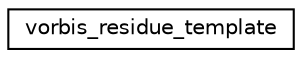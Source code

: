 digraph "Graphical Class Hierarchy"
{
  edge [fontname="Helvetica",fontsize="10",labelfontname="Helvetica",labelfontsize="10"];
  node [fontname="Helvetica",fontsize="10",shape=record];
  rankdir="LR";
  Node1 [label="vorbis_residue_template",height=0.2,width=0.4,color="black", fillcolor="white", style="filled",URL="$structvorbis__residue__template.html"];
}
